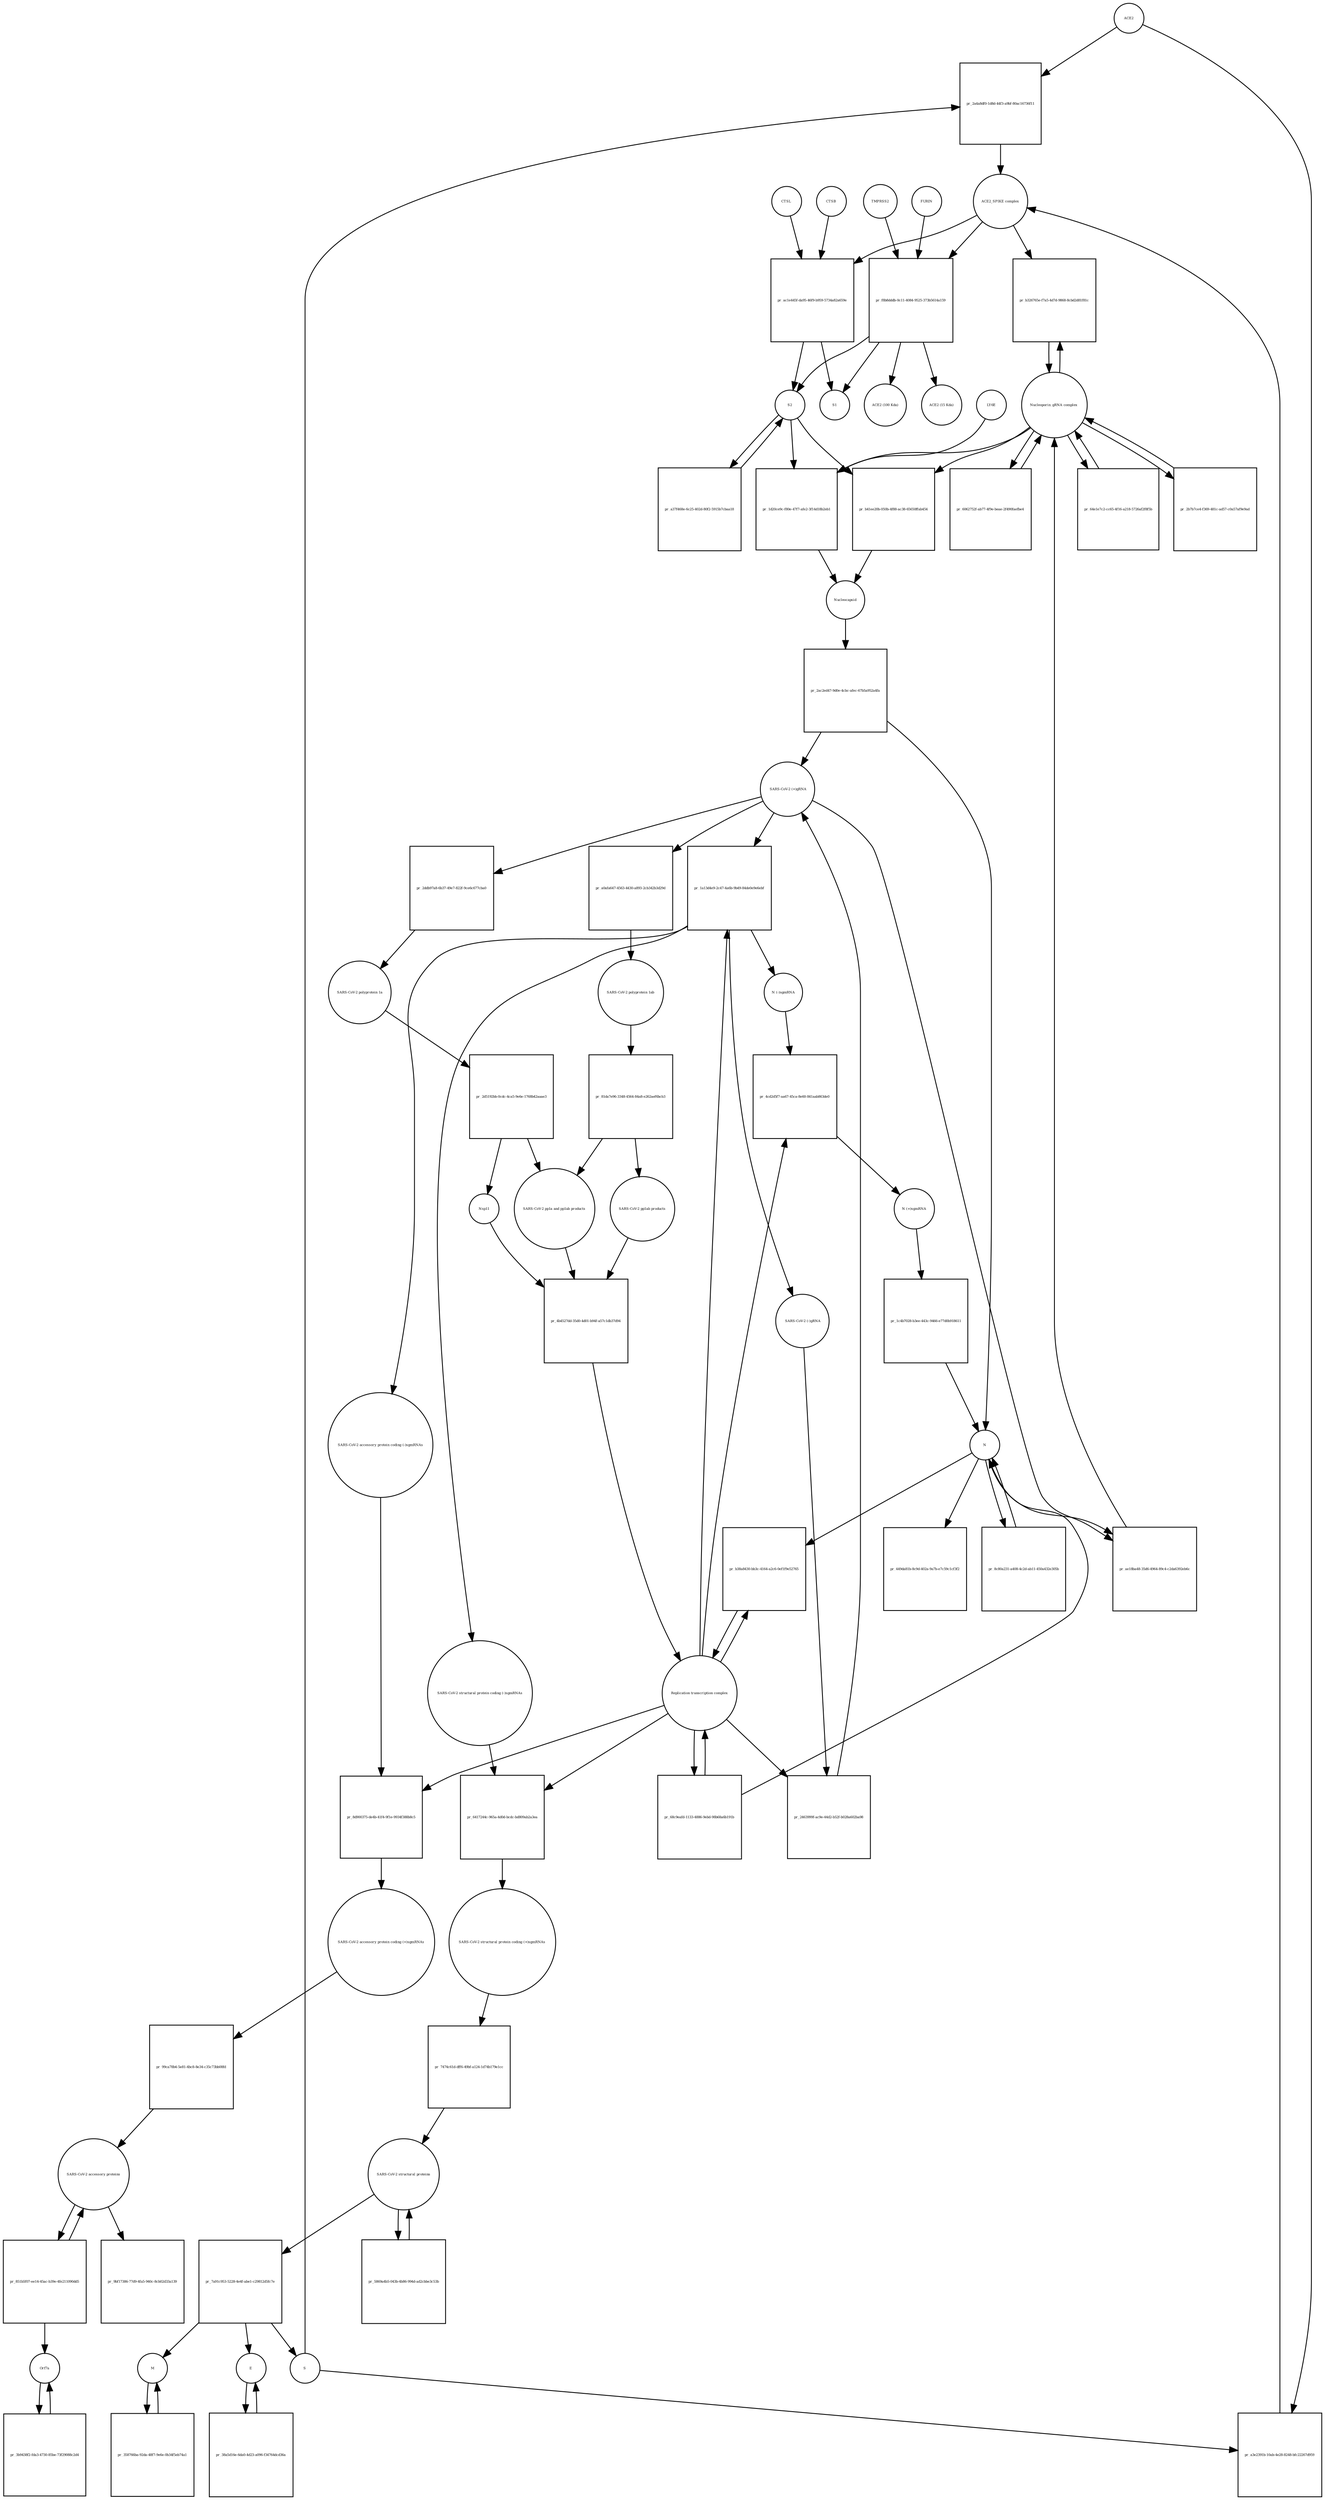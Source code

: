 strict digraph  {
ACE2 [annotation="", bipartite=0, cls=macromolecule, fontsize=4, label=ACE2, shape=circle];
"pr_2a4a8df0-1d8d-44f3-a9bf-80ac16736f11" [annotation="", bipartite=1, cls=process, fontsize=4, label="pr_2a4a8df0-1d8d-44f3-a9bf-80ac16736f11", shape=square];
"ACE2_SPIKE complex" [annotation="", bipartite=0, cls=complex, fontsize=4, label="ACE2_SPIKE complex", shape=circle];
S [annotation="", bipartite=0, cls="macromolecule multimer", fontsize=4, label=S, shape=circle];
"Nucleoporin_gRNA complex " [annotation="", bipartite=0, cls=complex, fontsize=4, label="Nucleoporin_gRNA complex ", shape=circle];
"pr_b326765e-f7a5-4d7d-9868-8cbd2d81f81c" [annotation="", bipartite=1, cls=process, fontsize=4, label="pr_b326765e-f7a5-4d7d-9868-8cbd2d81f81c", shape=square];
"pr_ac1e445f-da95-46f9-b959-5734a82a659e" [annotation="", bipartite=1, cls=process, fontsize=4, label="pr_ac1e445f-da95-46f9-b959-5734a82a659e", shape=square];
S2 [annotation="", bipartite=0, cls=macromolecule, fontsize=4, label=S2, shape=circle];
CTSB [annotation="", bipartite=0, cls=macromolecule, fontsize=4, label=CTSB, shape=circle];
CTSL [annotation="", bipartite=0, cls=macromolecule, fontsize=4, label=CTSL, shape=circle];
S1 [annotation="", bipartite=0, cls=macromolecule, fontsize=4, label=S1, shape=circle];
"pr_a3e2391b-10ab-4e28-8248-bfc22267d959" [annotation="", bipartite=1, cls=process, fontsize=4, label="pr_a3e2391b-10ab-4e28-8248-bfc22267d959", shape=square];
"pr_1d20ce9c-f80e-47f7-afe2-3f14d18b2eb1" [annotation="", bipartite=1, cls=process, fontsize=4, label="pr_1d20ce9c-f80e-47f7-afe2-3f14d18b2eb1", shape=square];
Nucleocapsid [annotation="", bipartite=0, cls=complex, fontsize=4, label=Nucleocapsid, shape=circle];
LY6E [annotation="", bipartite=0, cls=macromolecule, fontsize=4, label=LY6E, shape=circle];
"pr_b41ee20b-050b-4f88-ac38-65650ffab454" [annotation="", bipartite=1, cls=process, fontsize=4, label="pr_b41ee20b-050b-4f88-ac38-65650ffab454", shape=square];
"pr_2ac2ed47-9d0e-4cbc-afec-67b5a952a4fa" [annotation="", bipartite=1, cls=process, fontsize=4, label="pr_2ac2ed47-9d0e-4cbc-afec-67b5a952a4fa", shape=square];
" SARS-CoV-2 (+)gRNA" [annotation="", bipartite=0, cls="nucleic acid feature", fontsize=4, label=" SARS-CoV-2 (+)gRNA", shape=circle];
N [annotation="", bipartite=0, cls="macromolecule multimer", fontsize=4, label=N, shape=circle];
"SARS-CoV-2 polyprotein 1ab" [annotation="", bipartite=0, cls=macromolecule, fontsize=4, label="SARS-CoV-2 polyprotein 1ab", shape=circle];
"pr_81da7e96-3348-4564-84a8-e262aef6bcb3" [annotation="", bipartite=1, cls=process, fontsize=4, label="pr_81da7e96-3348-4564-84a8-e262aef6bcb3", shape=square];
"SARS-CoV-2 pp1ab products" [annotation="", bipartite=0, cls=complex, fontsize=4, label="SARS-CoV-2 pp1ab products", shape=circle];
"SARS-CoV-2 pp1a and pp1ab products" [annotation="", bipartite=0, cls=complex, fontsize=4, label="SARS-CoV-2 pp1a and pp1ab products", shape=circle];
"SARS-CoV-2 polyprotein 1a" [annotation="", bipartite=0, cls=macromolecule, fontsize=4, label="SARS-CoV-2 polyprotein 1a", shape=circle];
"pr_2d5192bb-0cdc-4ca5-9e6e-1768b42aaae3" [annotation="", bipartite=1, cls=process, fontsize=4, label="pr_2d5192bb-0cdc-4ca5-9e6e-1768b42aaae3", shape=square];
Nsp11 [annotation="", bipartite=0, cls=macromolecule, fontsize=4, label=Nsp11, shape=circle];
"pr_64e1e7c2-cc65-4f16-a218-5726af2f8f5b" [annotation="", bipartite=1, cls=process, fontsize=4, label="pr_64e1e7c2-cc65-4f16-a218-5726af2f8f5b", shape=square];
"pr_2b7b7ce4-f369-481c-ad57-c0a57af9e9ad" [annotation="", bipartite=1, cls=process, fontsize=4, label="pr_2b7b7ce4-f369-481c-ad57-c0a57af9e9ad", shape=square];
"SARS-CoV-2 structural proteins" [annotation="", bipartite=0, cls=complex, fontsize=4, label="SARS-CoV-2 structural proteins", shape=circle];
"pr_7a91c953-5228-4e4f-abe1-c29812d5fc7e" [annotation="", bipartite=1, cls=process, fontsize=4, label="pr_7a91c953-5228-4e4f-abe1-c29812d5fc7e", shape=square];
M [annotation="", bipartite=0, cls=macromolecule, fontsize=4, label=M, shape=circle];
E [annotation="", bipartite=0, cls=macromolecule, fontsize=4, label=E, shape=circle];
"Replication transcription complex" [annotation="", bipartite=0, cls=complex, fontsize=4, label="Replication transcription complex", shape=circle];
"pr_b38a8430-bb3c-4164-a2c6-0ef1f9e52765" [annotation="", bipartite=1, cls=process, fontsize=4, label="pr_b38a8430-bb3c-4164-a2c6-0ef1f9e52765", shape=square];
"pr_449da81b-8c9d-402a-9a7b-e7c59c1cf3f2" [annotation="", bipartite=1, cls=process, fontsize=4, label="pr_449da81b-8c9d-402a-9a7b-e7c59c1cf3f2", shape=square];
"SARS-CoV-2 accessory proteins" [annotation="", bipartite=0, cls=complex, fontsize=4, label="SARS-CoV-2 accessory proteins", shape=circle];
"pr_9bf17386-77d9-4fa5-940c-8cb02d33a139" [annotation="", bipartite=1, cls=process, fontsize=4, label="pr_9bf17386-77d9-4fa5-940c-8cb02d33a139", shape=square];
"pr_5869a4b5-043b-4b86-994d-ad2cbbe3c53b" [annotation="", bipartite=1, cls=process, fontsize=4, label="pr_5869a4b5-043b-4b86-994d-ad2cbbe3c53b", shape=square];
"pr_68c9eafd-1133-4886-9ebd-98b68a6b191b" [annotation="", bipartite=1, cls=process, fontsize=4, label="pr_68c9eafd-1133-4886-9ebd-98b68a6b191b", shape=square];
"pr_8c80a231-a408-4c2d-ab11-450a432e305b" [annotation="", bipartite=1, cls=process, fontsize=4, label="pr_8c80a231-a408-4c2d-ab11-450a432e305b", shape=square];
"pr_4b4527dd-35d0-4d01-b94f-a57c1db37d94" [annotation="", bipartite=1, cls=process, fontsize=4, label="pr_4b4527dd-35d0-4d01-b94f-a57c1db37d94", shape=square];
"SARS-CoV-2 accessory protein coding (-)sgmRNAs" [annotation="", bipartite=0, cls=complex, fontsize=4, label="SARS-CoV-2 accessory protein coding (-)sgmRNAs", shape=circle];
"pr_8d900375-de4b-41f4-9f1e-9934f388b8c5" [annotation="", bipartite=1, cls=process, fontsize=4, label="pr_8d900375-de4b-41f4-9f1e-9934f388b8c5", shape=square];
"SARS-CoV-2 accessory protein coding (+)sgmRNAs" [annotation="", bipartite=0, cls=complex, fontsize=4, label="SARS-CoV-2 accessory protein coding (+)sgmRNAs", shape=circle];
"SARS-CoV-2 structural protein coding (-)sgmRNAs" [annotation="", bipartite=0, cls=complex, fontsize=4, label="SARS-CoV-2 structural protein coding (-)sgmRNAs", shape=circle];
"pr_6417244c-965a-4d0d-bcdc-bd809ab2a3ea" [annotation="", bipartite=1, cls=process, fontsize=4, label="pr_6417244c-965a-4d0d-bcdc-bd809ab2a3ea", shape=square];
"SARS-CoV-2 structural protein coding (+)sgmRNAs" [annotation="", bipartite=0, cls=complex, fontsize=4, label="SARS-CoV-2 structural protein coding (+)sgmRNAs", shape=circle];
"N (-)sgmRNA" [annotation="", bipartite=0, cls="nucleic acid feature", fontsize=4, label="N (-)sgmRNA", shape=circle];
"pr_4cd2d5f7-aa67-45ca-8e60-841aab863de0" [annotation="", bipartite=1, cls=process, fontsize=4, label="pr_4cd2d5f7-aa67-45ca-8e60-841aab863de0", shape=square];
"N (+)sgmRNA" [annotation="", bipartite=0, cls="nucleic acid feature", fontsize=4, label="N (+)sgmRNA", shape=circle];
"pr_1c4b7028-b3ee-443c-9466-e77d0b918611" [annotation="", bipartite=1, cls=process, fontsize=4, label="pr_1c4b7028-b3ee-443c-9466-e77d0b918611", shape=square];
"pr_1a13d4e9-2c47-4a6b-9b49-84de0e9e6ebf" [annotation="", bipartite=1, cls=process, fontsize=4, label="pr_1a13d4e9-2c47-4a6b-9b49-84de0e9e6ebf", shape=square];
" SARS-CoV-2 (-)gRNA" [annotation="", bipartite=0, cls="nucleic acid feature", fontsize=4, label=" SARS-CoV-2 (-)gRNA", shape=circle];
"pr_2ddb97a8-6b37-49e7-822f-9ce6c677cba0" [annotation="", bipartite=1, cls=process, fontsize=4, label="pr_2ddb97a8-6b37-49e7-822f-9ce6c677cba0", shape=square];
"pr_a0afa647-4563-4430-a893-2cb342b3d29d" [annotation="", bipartite=1, cls=process, fontsize=4, label="pr_a0afa647-4563-4430-a893-2cb342b3d29d", shape=square];
"pr_99ca78b4-5e81-4bc8-8e34-c35c73bb08fd" [annotation="", bipartite=1, cls=process, fontsize=4, label="pr_99ca78b4-5e81-4bc8-8e34-c35c73bb08fd", shape=square];
"pr_7474c61d-dff6-49bf-a124-1d74b179e1cc" [annotation="", bipartite=1, cls=process, fontsize=4, label="pr_7474c61d-dff6-49bf-a124-1d74b179e1cc", shape=square];
"pr_2463999f-ac9e-44d2-b52f-b028a602ba98" [annotation="", bipartite=1, cls=process, fontsize=4, label="pr_2463999f-ac9e-44d2-b52f-b028a602ba98", shape=square];
"pr_ae18ba48-35d6-4964-89c4-c2da6392eb6c" [annotation="", bipartite=1, cls=process, fontsize=4, label="pr_ae18ba48-35d6-4964-89c4-c2da6392eb6c", shape=square];
"pr_6062752f-ab77-4f9e-beae-2f490faefbe4" [annotation="", bipartite=1, cls=process, fontsize=4, label="pr_6062752f-ab77-4f9e-beae-2f490faefbe4", shape=square];
"pr_851b5f07-ee14-45ac-b39e-4fe211090dd5" [annotation="", bipartite=1, cls=process, fontsize=4, label="pr_851b5f07-ee14-45ac-b39e-4fe211090dd5", shape=square];
Orf7a [annotation="", bipartite=0, cls=macromolecule, fontsize=4, label=Orf7a, shape=circle];
"pr_f8b8dddb-0c11-4084-9525-373b5614a159" [annotation="", bipartite=1, cls=process, fontsize=4, label="pr_f8b8dddb-0c11-4084-9525-373b5614a159", shape=square];
FURIN [annotation="", bipartite=0, cls=macromolecule, fontsize=4, label=FURIN, shape=circle];
TMPRSS2 [annotation="", bipartite=0, cls=macromolecule, fontsize=4, label=TMPRSS2, shape=circle];
"ACE2 (100 Kda)" [annotation="", bipartite=0, cls=macromolecule, fontsize=4, label="ACE2 (100 Kda)", shape=circle];
"ACE2 (15 Kda)" [annotation="", bipartite=0, cls=macromolecule, fontsize=4, label="ACE2 (15 Kda)", shape=circle];
"pr_a37f468e-6c25-402d-80f2-5915b7cbaa18" [annotation="", bipartite=1, cls=process, fontsize=4, label="pr_a37f468e-6c25-402d-80f2-5915b7cbaa18", shape=square];
"pr_38a5d16e-6da0-4d23-a096-f34764dcd36a" [annotation="", bipartite=1, cls=process, fontsize=4, label="pr_38a5d16e-6da0-4d23-a096-f34764dcd36a", shape=square];
"pr_358766ba-92da-48f7-9e6e-0b34f5eb74a1" [annotation="", bipartite=1, cls=process, fontsize=4, label="pr_358766ba-92da-48f7-9e6e-0b34f5eb74a1", shape=square];
"pr_3b9438f2-fda3-4730-85be-73f29088c2d4" [annotation="", bipartite=1, cls=process, fontsize=4, label="pr_3b9438f2-fda3-4730-85be-73f29088c2d4", shape=square];
ACE2 -> "pr_2a4a8df0-1d8d-44f3-a9bf-80ac16736f11"  [annotation="", interaction_type=consumption];
ACE2 -> "pr_a3e2391b-10ab-4e28-8248-bfc22267d959"  [annotation="", interaction_type=consumption];
"pr_2a4a8df0-1d8d-44f3-a9bf-80ac16736f11" -> "ACE2_SPIKE complex"  [annotation="", interaction_type=production];
"ACE2_SPIKE complex" -> "pr_b326765e-f7a5-4d7d-9868-8cbd2d81f81c"  [annotation="urn_miriam_pubmed_32142651|urn_miriam_pubmed_32094589", interaction_type=stimulation];
"ACE2_SPIKE complex" -> "pr_ac1e445f-da95-46f9-b959-5734a82a659e"  [annotation="", interaction_type=consumption];
"ACE2_SPIKE complex" -> "pr_f8b8dddb-0c11-4084-9525-373b5614a159"  [annotation="", interaction_type=consumption];
S -> "pr_2a4a8df0-1d8d-44f3-a9bf-80ac16736f11"  [annotation="", interaction_type=consumption];
S -> "pr_a3e2391b-10ab-4e28-8248-bfc22267d959"  [annotation="", interaction_type=consumption];
"Nucleoporin_gRNA complex " -> "pr_b326765e-f7a5-4d7d-9868-8cbd2d81f81c"  [annotation="", interaction_type=consumption];
"Nucleoporin_gRNA complex " -> "pr_1d20ce9c-f80e-47f7-afe2-3f14d18b2eb1"  [annotation="", interaction_type=consumption];
"Nucleoporin_gRNA complex " -> "pr_b41ee20b-050b-4f88-ac38-65650ffab454"  [annotation="", interaction_type=consumption];
"Nucleoporin_gRNA complex " -> "pr_64e1e7c2-cc65-4f16-a218-5726af2f8f5b"  [annotation="", interaction_type=consumption];
"Nucleoporin_gRNA complex " -> "pr_2b7b7ce4-f369-481c-ad57-c0a57af9e9ad"  [annotation="", interaction_type=consumption];
"Nucleoporin_gRNA complex " -> "pr_6062752f-ab77-4f9e-beae-2f490faefbe4"  [annotation="", interaction_type=consumption];
"pr_b326765e-f7a5-4d7d-9868-8cbd2d81f81c" -> "Nucleoporin_gRNA complex "  [annotation="", interaction_type=production];
"pr_ac1e445f-da95-46f9-b959-5734a82a659e" -> S2  [annotation="", interaction_type=production];
"pr_ac1e445f-da95-46f9-b959-5734a82a659e" -> S1  [annotation="", interaction_type=production];
S2 -> "pr_1d20ce9c-f80e-47f7-afe2-3f14d18b2eb1"  [annotation="urn_miriam_doi_10.1101%2F2020.03.05.979260|urn_miriam_doi_10.1101%2F2020.04.02.021469", interaction_type=stimulation];
S2 -> "pr_b41ee20b-050b-4f88-ac38-65650ffab454"  [annotation="", interaction_type=stimulation];
S2 -> "pr_a37f468e-6c25-402d-80f2-5915b7cbaa18"  [annotation="", interaction_type=consumption];
CTSB -> "pr_ac1e445f-da95-46f9-b959-5734a82a659e"  [annotation=urn_miriam_pubmed_32142651, interaction_type=catalysis];
CTSL -> "pr_ac1e445f-da95-46f9-b959-5734a82a659e"  [annotation=urn_miriam_pubmed_32142651, interaction_type=catalysis];
"pr_a3e2391b-10ab-4e28-8248-bfc22267d959" -> "ACE2_SPIKE complex"  [annotation="", interaction_type=production];
"pr_1d20ce9c-f80e-47f7-afe2-3f14d18b2eb1" -> Nucleocapsid  [annotation="", interaction_type=production];
Nucleocapsid -> "pr_2ac2ed47-9d0e-4cbc-afec-67b5a952a4fa"  [annotation="", interaction_type=consumption];
LY6E -> "pr_1d20ce9c-f80e-47f7-afe2-3f14d18b2eb1"  [annotation="urn_miriam_doi_10.1101%2F2020.03.05.979260|urn_miriam_doi_10.1101%2F2020.04.02.021469", interaction_type=inhibition];
"pr_b41ee20b-050b-4f88-ac38-65650ffab454" -> Nucleocapsid  [annotation="", interaction_type=production];
"pr_2ac2ed47-9d0e-4cbc-afec-67b5a952a4fa" -> " SARS-CoV-2 (+)gRNA"  [annotation="", interaction_type=production];
"pr_2ac2ed47-9d0e-4cbc-afec-67b5a952a4fa" -> N  [annotation="", interaction_type=production];
" SARS-CoV-2 (+)gRNA" -> "pr_1a13d4e9-2c47-4a6b-9b49-84de0e9e6ebf"  [annotation="", interaction_type=consumption];
" SARS-CoV-2 (+)gRNA" -> "pr_2ddb97a8-6b37-49e7-822f-9ce6c677cba0"  [annotation="", interaction_type=consumption];
" SARS-CoV-2 (+)gRNA" -> "pr_a0afa647-4563-4430-a893-2cb342b3d29d"  [annotation="", interaction_type=consumption];
" SARS-CoV-2 (+)gRNA" -> "pr_ae18ba48-35d6-4964-89c4-c2da6392eb6c"  [annotation="", interaction_type=consumption];
N -> "pr_b38a8430-bb3c-4164-a2c6-0ef1f9e52765"  [annotation="", interaction_type=consumption];
N -> "pr_449da81b-8c9d-402a-9a7b-e7c59c1cf3f2"  [annotation="", interaction_type=consumption];
N -> "pr_8c80a231-a408-4c2d-ab11-450a432e305b"  [annotation="", interaction_type=consumption];
N -> "pr_ae18ba48-35d6-4964-89c4-c2da6392eb6c"  [annotation="", interaction_type=consumption];
"SARS-CoV-2 polyprotein 1ab" -> "pr_81da7e96-3348-4564-84a8-e262aef6bcb3"  [annotation=urn_miriam_pubmed_31226023, interaction_type=catalysis];
"pr_81da7e96-3348-4564-84a8-e262aef6bcb3" -> "SARS-CoV-2 pp1ab products"  [annotation="", interaction_type=production];
"pr_81da7e96-3348-4564-84a8-e262aef6bcb3" -> "SARS-CoV-2 pp1a and pp1ab products"  [annotation="", interaction_type=production];
"SARS-CoV-2 pp1ab products" -> "pr_4b4527dd-35d0-4d01-b94f-a57c1db37d94"  [annotation="", interaction_type=consumption];
"SARS-CoV-2 pp1a and pp1ab products" -> "pr_4b4527dd-35d0-4d01-b94f-a57c1db37d94"  [annotation="", interaction_type=consumption];
"SARS-CoV-2 polyprotein 1a" -> "pr_2d5192bb-0cdc-4ca5-9e6e-1768b42aaae3"  [annotation=urn_miriam_pubmed_31226023, interaction_type=catalysis];
"pr_2d5192bb-0cdc-4ca5-9e6e-1768b42aaae3" -> Nsp11  [annotation="", interaction_type=production];
"pr_2d5192bb-0cdc-4ca5-9e6e-1768b42aaae3" -> "SARS-CoV-2 pp1a and pp1ab products"  [annotation="", interaction_type=production];
Nsp11 -> "pr_4b4527dd-35d0-4d01-b94f-a57c1db37d94"  [annotation="", interaction_type=consumption];
"pr_64e1e7c2-cc65-4f16-a218-5726af2f8f5b" -> "Nucleoporin_gRNA complex "  [annotation="", interaction_type=production];
"pr_2b7b7ce4-f369-481c-ad57-c0a57af9e9ad" -> "Nucleoporin_gRNA complex "  [annotation="", interaction_type=production];
"SARS-CoV-2 structural proteins" -> "pr_7a91c953-5228-4e4f-abe1-c29812d5fc7e"  [annotation="", interaction_type=consumption];
"SARS-CoV-2 structural proteins" -> "pr_5869a4b5-043b-4b86-994d-ad2cbbe3c53b"  [annotation="", interaction_type=consumption];
"pr_7a91c953-5228-4e4f-abe1-c29812d5fc7e" -> M  [annotation="", interaction_type=production];
"pr_7a91c953-5228-4e4f-abe1-c29812d5fc7e" -> E  [annotation="", interaction_type=production];
"pr_7a91c953-5228-4e4f-abe1-c29812d5fc7e" -> S  [annotation="", interaction_type=production];
M -> "pr_358766ba-92da-48f7-9e6e-0b34f5eb74a1"  [annotation="", interaction_type=consumption];
E -> "pr_38a5d16e-6da0-4d23-a096-f34764dcd36a"  [annotation="", interaction_type=consumption];
"Replication transcription complex" -> "pr_b38a8430-bb3c-4164-a2c6-0ef1f9e52765"  [annotation="", interaction_type=consumption];
"Replication transcription complex" -> "pr_68c9eafd-1133-4886-9ebd-98b68a6b191b"  [annotation="", interaction_type=consumption];
"Replication transcription complex" -> "pr_8d900375-de4b-41f4-9f1e-9934f388b8c5"  [annotation="", interaction_type="necessary stimulation"];
"Replication transcription complex" -> "pr_6417244c-965a-4d0d-bcdc-bd809ab2a3ea"  [annotation="", interaction_type="necessary stimulation"];
"Replication transcription complex" -> "pr_4cd2d5f7-aa67-45ca-8e60-841aab863de0"  [annotation="", interaction_type="necessary stimulation"];
"Replication transcription complex" -> "pr_1a13d4e9-2c47-4a6b-9b49-84de0e9e6ebf"  [annotation="", interaction_type="necessary stimulation"];
"Replication transcription complex" -> "pr_2463999f-ac9e-44d2-b52f-b028a602ba98"  [annotation="", interaction_type="necessary stimulation"];
"pr_b38a8430-bb3c-4164-a2c6-0ef1f9e52765" -> "Replication transcription complex"  [annotation="", interaction_type=production];
"SARS-CoV-2 accessory proteins" -> "pr_9bf17386-77d9-4fa5-940c-8cb02d33a139"  [annotation="", interaction_type=consumption];
"SARS-CoV-2 accessory proteins" -> "pr_851b5f07-ee14-45ac-b39e-4fe211090dd5"  [annotation="", interaction_type=consumption];
"pr_5869a4b5-043b-4b86-994d-ad2cbbe3c53b" -> "SARS-CoV-2 structural proteins"  [annotation="", interaction_type=production];
"pr_68c9eafd-1133-4886-9ebd-98b68a6b191b" -> "Replication transcription complex"  [annotation="", interaction_type=production];
"pr_68c9eafd-1133-4886-9ebd-98b68a6b191b" -> N  [annotation="", interaction_type=production];
"pr_8c80a231-a408-4c2d-ab11-450a432e305b" -> N  [annotation="", interaction_type=production];
"pr_4b4527dd-35d0-4d01-b94f-a57c1db37d94" -> "Replication transcription complex"  [annotation="", interaction_type=production];
"SARS-CoV-2 accessory protein coding (-)sgmRNAs" -> "pr_8d900375-de4b-41f4-9f1e-9934f388b8c5"  [annotation="", interaction_type=consumption];
"pr_8d900375-de4b-41f4-9f1e-9934f388b8c5" -> "SARS-CoV-2 accessory protein coding (+)sgmRNAs"  [annotation="", interaction_type=production];
"SARS-CoV-2 accessory protein coding (+)sgmRNAs" -> "pr_99ca78b4-5e81-4bc8-8e34-c35c73bb08fd"  [annotation="", interaction_type=consumption];
"SARS-CoV-2 structural protein coding (-)sgmRNAs" -> "pr_6417244c-965a-4d0d-bcdc-bd809ab2a3ea"  [annotation="", interaction_type=consumption];
"pr_6417244c-965a-4d0d-bcdc-bd809ab2a3ea" -> "SARS-CoV-2 structural protein coding (+)sgmRNAs"  [annotation="", interaction_type=production];
"SARS-CoV-2 structural protein coding (+)sgmRNAs" -> "pr_7474c61d-dff6-49bf-a124-1d74b179e1cc"  [annotation="", interaction_type=consumption];
"N (-)sgmRNA" -> "pr_4cd2d5f7-aa67-45ca-8e60-841aab863de0"  [annotation="", interaction_type=consumption];
"pr_4cd2d5f7-aa67-45ca-8e60-841aab863de0" -> "N (+)sgmRNA"  [annotation="", interaction_type=production];
"N (+)sgmRNA" -> "pr_1c4b7028-b3ee-443c-9466-e77d0b918611"  [annotation="", interaction_type=consumption];
"pr_1c4b7028-b3ee-443c-9466-e77d0b918611" -> N  [annotation="", interaction_type=production];
"pr_1a13d4e9-2c47-4a6b-9b49-84de0e9e6ebf" -> " SARS-CoV-2 (-)gRNA"  [annotation="", interaction_type=production];
"pr_1a13d4e9-2c47-4a6b-9b49-84de0e9e6ebf" -> "SARS-CoV-2 accessory protein coding (-)sgmRNAs"  [annotation="", interaction_type=production];
"pr_1a13d4e9-2c47-4a6b-9b49-84de0e9e6ebf" -> "SARS-CoV-2 structural protein coding (-)sgmRNAs"  [annotation="", interaction_type=production];
"pr_1a13d4e9-2c47-4a6b-9b49-84de0e9e6ebf" -> "N (-)sgmRNA"  [annotation="", interaction_type=production];
" SARS-CoV-2 (-)gRNA" -> "pr_2463999f-ac9e-44d2-b52f-b028a602ba98"  [annotation="", interaction_type=consumption];
"pr_2ddb97a8-6b37-49e7-822f-9ce6c677cba0" -> "SARS-CoV-2 polyprotein 1a"  [annotation="", interaction_type=production];
"pr_a0afa647-4563-4430-a893-2cb342b3d29d" -> "SARS-CoV-2 polyprotein 1ab"  [annotation="", interaction_type=production];
"pr_99ca78b4-5e81-4bc8-8e34-c35c73bb08fd" -> "SARS-CoV-2 accessory proteins"  [annotation="", interaction_type=production];
"pr_7474c61d-dff6-49bf-a124-1d74b179e1cc" -> "SARS-CoV-2 structural proteins"  [annotation="", interaction_type=production];
"pr_2463999f-ac9e-44d2-b52f-b028a602ba98" -> " SARS-CoV-2 (+)gRNA"  [annotation="", interaction_type=production];
"pr_ae18ba48-35d6-4964-89c4-c2da6392eb6c" -> "Nucleoporin_gRNA complex "  [annotation="", interaction_type=production];
"pr_6062752f-ab77-4f9e-beae-2f490faefbe4" -> "Nucleoporin_gRNA complex "  [annotation="", interaction_type=production];
"pr_851b5f07-ee14-45ac-b39e-4fe211090dd5" -> "SARS-CoV-2 accessory proteins"  [annotation="", interaction_type=production];
"pr_851b5f07-ee14-45ac-b39e-4fe211090dd5" -> Orf7a  [annotation="", interaction_type=production];
Orf7a -> "pr_3b9438f2-fda3-4730-85be-73f29088c2d4"  [annotation="", interaction_type=consumption];
"pr_f8b8dddb-0c11-4084-9525-373b5614a159" -> S2  [annotation="", interaction_type=production];
"pr_f8b8dddb-0c11-4084-9525-373b5614a159" -> "ACE2 (100 Kda)"  [annotation="", interaction_type=production];
"pr_f8b8dddb-0c11-4084-9525-373b5614a159" -> S1  [annotation="", interaction_type=production];
"pr_f8b8dddb-0c11-4084-9525-373b5614a159" -> "ACE2 (15 Kda)"  [annotation="", interaction_type=production];
FURIN -> "pr_f8b8dddb-0c11-4084-9525-373b5614a159"  [annotation="", interaction_type=catalysis];
TMPRSS2 -> "pr_f8b8dddb-0c11-4084-9525-373b5614a159"  [annotation="", interaction_type=catalysis];
"pr_a37f468e-6c25-402d-80f2-5915b7cbaa18" -> S2  [annotation="", interaction_type=production];
"pr_38a5d16e-6da0-4d23-a096-f34764dcd36a" -> E  [annotation="", interaction_type=production];
"pr_358766ba-92da-48f7-9e6e-0b34f5eb74a1" -> M  [annotation="", interaction_type=production];
"pr_3b9438f2-fda3-4730-85be-73f29088c2d4" -> Orf7a  [annotation="", interaction_type=production];
}
